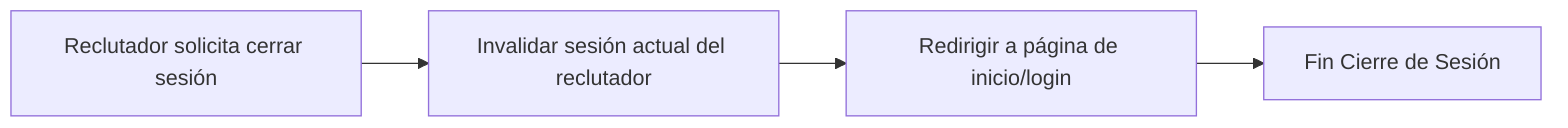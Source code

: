 graph LR
    A[Reclutador solicita cerrar sesión] --> B[Invalidar sesión actual del reclutador];
    B --> C[Redirigir a página de inicio/login];
    C --> D[Fin Cierre de Sesión];